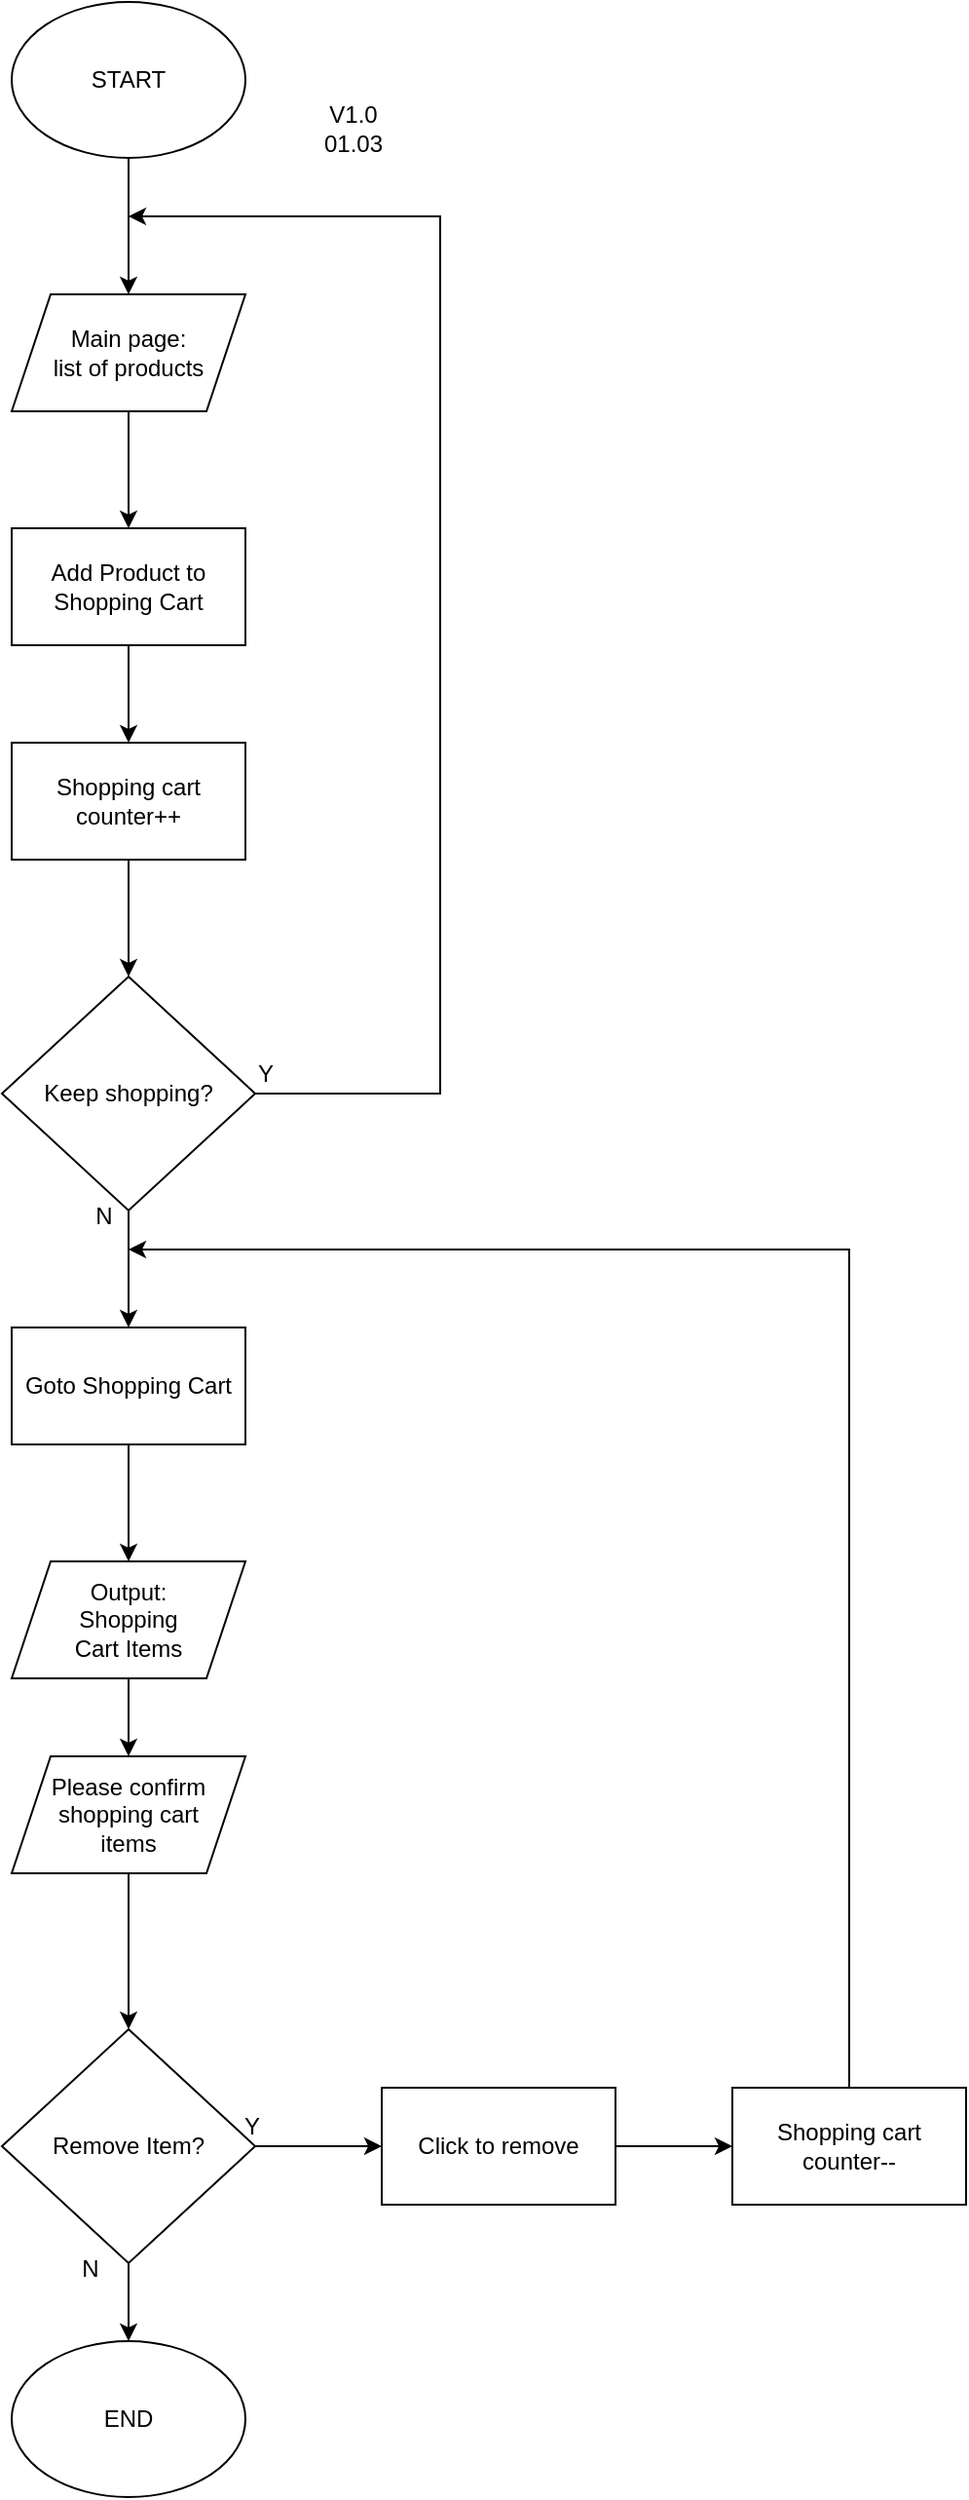 <mxfile version="16.6.4" type="device"><diagram id="QTO8N1P1VXi11EVmL0of" name="Page-1"><mxGraphModel dx="1422" dy="705" grid="1" gridSize="10" guides="1" tooltips="1" connect="1" arrows="1" fold="1" page="1" pageScale="1" pageWidth="827" pageHeight="1169" math="0" shadow="0"><root><mxCell id="0"/><mxCell id="1" parent="0"/><mxCell id="1eXmeohiW_sXY9bbAjzj-6" style="edgeStyle=orthogonalEdgeStyle;rounded=0;orthogonalLoop=1;jettySize=auto;html=1;exitX=0.5;exitY=1;exitDx=0;exitDy=0;" edge="1" parent="1" source="dyC5Xn8E4ZTWfNiZOwT8-1" target="1eXmeohiW_sXY9bbAjzj-3"><mxGeometry relative="1" as="geometry"/></mxCell><mxCell id="dyC5Xn8E4ZTWfNiZOwT8-1" value="START" style="ellipse;whiteSpace=wrap;html=1;" parent="1" vertex="1"><mxGeometry x="80" y="50" width="120" height="80" as="geometry"/></mxCell><mxCell id="EHV42U136YgQ5u_fLQRN-1" value="END" style="ellipse;whiteSpace=wrap;html=1;" vertex="1" parent="1"><mxGeometry x="80" y="1250" width="120" height="80" as="geometry"/></mxCell><mxCell id="1eXmeohiW_sXY9bbAjzj-8" style="edgeStyle=orthogonalEdgeStyle;rounded=0;orthogonalLoop=1;jettySize=auto;html=1;exitX=0.5;exitY=1;exitDx=0;exitDy=0;entryX=0.5;entryY=0;entryDx=0;entryDy=0;" edge="1" parent="1" source="RuW1L1OFhkoTfIxhFvMI-2" target="1eXmeohiW_sXY9bbAjzj-5"><mxGeometry relative="1" as="geometry"/></mxCell><mxCell id="RuW1L1OFhkoTfIxhFvMI-2" value="Add Product to Shopping Cart" style="rounded=0;whiteSpace=wrap;html=1;" vertex="1" parent="1"><mxGeometry x="80" y="320" width="120" height="60" as="geometry"/></mxCell><mxCell id="1eXmeohiW_sXY9bbAjzj-10" style="edgeStyle=orthogonalEdgeStyle;rounded=0;orthogonalLoop=1;jettySize=auto;html=1;exitX=1;exitY=0.5;exitDx=0;exitDy=0;" edge="1" parent="1" source="oZPD4csqjpeza6-IWU2z-1"><mxGeometry relative="1" as="geometry"><mxPoint x="140" y="160" as="targetPoint"/><Array as="points"><mxPoint x="300" y="610"/><mxPoint x="300" y="160"/></Array></mxGeometry></mxCell><mxCell id="1eXmeohiW_sXY9bbAjzj-11" style="edgeStyle=orthogonalEdgeStyle;rounded=0;orthogonalLoop=1;jettySize=auto;html=1;exitX=0.5;exitY=1;exitDx=0;exitDy=0;entryX=0.5;entryY=0;entryDx=0;entryDy=0;" edge="1" parent="1" source="oZPD4csqjpeza6-IWU2z-1" target="1eXmeohiW_sXY9bbAjzj-1"><mxGeometry relative="1" as="geometry"/></mxCell><mxCell id="oZPD4csqjpeza6-IWU2z-1" value="&lt;div&gt;Keep shopping?&lt;/div&gt;" style="rhombus;whiteSpace=wrap;html=1;" vertex="1" parent="1"><mxGeometry x="75" y="550" width="130" height="120" as="geometry"/></mxCell><mxCell id="1eXmeohiW_sXY9bbAjzj-12" style="edgeStyle=orthogonalEdgeStyle;rounded=0;orthogonalLoop=1;jettySize=auto;html=1;exitX=0.5;exitY=1;exitDx=0;exitDy=0;entryX=0.5;entryY=0;entryDx=0;entryDy=0;" edge="1" parent="1" source="1eXmeohiW_sXY9bbAjzj-1" target="1eXmeohiW_sXY9bbAjzj-4"><mxGeometry relative="1" as="geometry"/></mxCell><mxCell id="1eXmeohiW_sXY9bbAjzj-1" value="Goto Shopping Cart" style="rounded=0;whiteSpace=wrap;html=1;" vertex="1" parent="1"><mxGeometry x="80" y="730" width="120" height="60" as="geometry"/></mxCell><mxCell id="1eXmeohiW_sXY9bbAjzj-7" style="edgeStyle=orthogonalEdgeStyle;rounded=0;orthogonalLoop=1;jettySize=auto;html=1;exitX=0.5;exitY=1;exitDx=0;exitDy=0;entryX=0.5;entryY=0;entryDx=0;entryDy=0;" edge="1" parent="1" source="1eXmeohiW_sXY9bbAjzj-3" target="RuW1L1OFhkoTfIxhFvMI-2"><mxGeometry relative="1" as="geometry"/></mxCell><mxCell id="1eXmeohiW_sXY9bbAjzj-3" value="Main page:&lt;br&gt;list of products" style="shape=parallelogram;perimeter=parallelogramPerimeter;whiteSpace=wrap;html=1;fixedSize=1;" vertex="1" parent="1"><mxGeometry x="80" y="200" width="120" height="60" as="geometry"/></mxCell><mxCell id="1eXmeohiW_sXY9bbAjzj-29" style="edgeStyle=orthogonalEdgeStyle;rounded=0;orthogonalLoop=1;jettySize=auto;html=1;exitX=0.5;exitY=1;exitDx=0;exitDy=0;entryX=0.5;entryY=0;entryDx=0;entryDy=0;" edge="1" parent="1" source="1eXmeohiW_sXY9bbAjzj-4" target="1eXmeohiW_sXY9bbAjzj-27"><mxGeometry relative="1" as="geometry"/></mxCell><mxCell id="1eXmeohiW_sXY9bbAjzj-4" value="&lt;span&gt;Output:&lt;/span&gt;&lt;br&gt;&lt;span&gt;Shopping &lt;br&gt;Cart Items&lt;/span&gt;" style="shape=parallelogram;perimeter=parallelogramPerimeter;whiteSpace=wrap;html=1;fixedSize=1;" vertex="1" parent="1"><mxGeometry x="80" y="850" width="120" height="60" as="geometry"/></mxCell><mxCell id="1eXmeohiW_sXY9bbAjzj-9" style="edgeStyle=orthogonalEdgeStyle;rounded=0;orthogonalLoop=1;jettySize=auto;html=1;exitX=0.5;exitY=1;exitDx=0;exitDy=0;entryX=0.5;entryY=0;entryDx=0;entryDy=0;" edge="1" parent="1" source="1eXmeohiW_sXY9bbAjzj-5" target="oZPD4csqjpeza6-IWU2z-1"><mxGeometry relative="1" as="geometry"/></mxCell><mxCell id="1eXmeohiW_sXY9bbAjzj-5" value="Shopping cart&lt;br&gt;counter++" style="rounded=0;whiteSpace=wrap;html=1;" vertex="1" parent="1"><mxGeometry x="80" y="430" width="120" height="60" as="geometry"/></mxCell><mxCell id="1eXmeohiW_sXY9bbAjzj-14" value="Y" style="text;html=1;align=center;verticalAlign=middle;resizable=0;points=[];autosize=1;strokeColor=none;fillColor=none;" vertex="1" parent="1"><mxGeometry x="200" y="590" width="20" height="20" as="geometry"/></mxCell><mxCell id="1eXmeohiW_sXY9bbAjzj-15" value="N" style="text;html=1;align=center;verticalAlign=middle;resizable=0;points=[];autosize=1;strokeColor=none;fillColor=none;" vertex="1" parent="1"><mxGeometry x="117" y="663" width="20" height="20" as="geometry"/></mxCell><mxCell id="1eXmeohiW_sXY9bbAjzj-20" style="edgeStyle=orthogonalEdgeStyle;rounded=0;orthogonalLoop=1;jettySize=auto;html=1;exitX=1;exitY=0.5;exitDx=0;exitDy=0;entryX=0;entryY=0.5;entryDx=0;entryDy=0;" edge="1" parent="1" source="1eXmeohiW_sXY9bbAjzj-17" target="1eXmeohiW_sXY9bbAjzj-18"><mxGeometry relative="1" as="geometry"/></mxCell><mxCell id="1eXmeohiW_sXY9bbAjzj-24" style="edgeStyle=orthogonalEdgeStyle;rounded=0;orthogonalLoop=1;jettySize=auto;html=1;exitX=0.5;exitY=1;exitDx=0;exitDy=0;entryX=0.5;entryY=0;entryDx=0;entryDy=0;" edge="1" parent="1" source="1eXmeohiW_sXY9bbAjzj-17" target="EHV42U136YgQ5u_fLQRN-1"><mxGeometry relative="1" as="geometry"/></mxCell><mxCell id="1eXmeohiW_sXY9bbAjzj-17" value="&lt;div&gt;Remove Item?&lt;/div&gt;" style="rhombus;whiteSpace=wrap;html=1;" vertex="1" parent="1"><mxGeometry x="75" y="1090" width="130" height="120" as="geometry"/></mxCell><mxCell id="1eXmeohiW_sXY9bbAjzj-21" style="edgeStyle=orthogonalEdgeStyle;rounded=0;orthogonalLoop=1;jettySize=auto;html=1;exitX=1;exitY=0.5;exitDx=0;exitDy=0;entryX=0;entryY=0.5;entryDx=0;entryDy=0;" edge="1" parent="1" source="1eXmeohiW_sXY9bbAjzj-18" target="1eXmeohiW_sXY9bbAjzj-19"><mxGeometry relative="1" as="geometry"/></mxCell><mxCell id="1eXmeohiW_sXY9bbAjzj-18" value="Click to remove" style="rounded=0;whiteSpace=wrap;html=1;" vertex="1" parent="1"><mxGeometry x="270" y="1120" width="120" height="60" as="geometry"/></mxCell><mxCell id="1eXmeohiW_sXY9bbAjzj-22" style="edgeStyle=orthogonalEdgeStyle;rounded=0;orthogonalLoop=1;jettySize=auto;html=1;exitX=0.5;exitY=0;exitDx=0;exitDy=0;" edge="1" parent="1" source="1eXmeohiW_sXY9bbAjzj-19"><mxGeometry relative="1" as="geometry"><mxPoint x="140" y="690" as="targetPoint"/><Array as="points"><mxPoint x="510" y="690"/></Array></mxGeometry></mxCell><mxCell id="1eXmeohiW_sXY9bbAjzj-19" value="Shopping cart counter--" style="rounded=0;whiteSpace=wrap;html=1;" vertex="1" parent="1"><mxGeometry x="450" y="1120" width="120" height="60" as="geometry"/></mxCell><mxCell id="1eXmeohiW_sXY9bbAjzj-25" value="Y" style="text;html=1;align=center;verticalAlign=middle;resizable=0;points=[];autosize=1;strokeColor=none;fillColor=none;" vertex="1" parent="1"><mxGeometry x="193" y="1130" width="20" height="20" as="geometry"/></mxCell><mxCell id="1eXmeohiW_sXY9bbAjzj-26" value="N" style="text;html=1;align=center;verticalAlign=middle;resizable=0;points=[];autosize=1;strokeColor=none;fillColor=none;" vertex="1" parent="1"><mxGeometry x="110" y="1203" width="20" height="20" as="geometry"/></mxCell><mxCell id="1eXmeohiW_sXY9bbAjzj-28" style="edgeStyle=orthogonalEdgeStyle;rounded=0;orthogonalLoop=1;jettySize=auto;html=1;exitX=0.5;exitY=1;exitDx=0;exitDy=0;entryX=0.5;entryY=0;entryDx=0;entryDy=0;" edge="1" parent="1" source="1eXmeohiW_sXY9bbAjzj-27" target="1eXmeohiW_sXY9bbAjzj-17"><mxGeometry relative="1" as="geometry"/></mxCell><mxCell id="1eXmeohiW_sXY9bbAjzj-27" value="Please confirm&lt;br&gt;shopping cart&lt;br&gt;items" style="shape=parallelogram;perimeter=parallelogramPerimeter;whiteSpace=wrap;html=1;fixedSize=1;" vertex="1" parent="1"><mxGeometry x="80" y="950" width="120" height="60" as="geometry"/></mxCell><mxCell id="1eXmeohiW_sXY9bbAjzj-30" value="V1.0&lt;br&gt;01.03" style="text;html=1;align=center;verticalAlign=middle;resizable=0;points=[];autosize=1;strokeColor=none;fillColor=none;" vertex="1" parent="1"><mxGeometry x="230" y="100" width="50" height="30" as="geometry"/></mxCell></root></mxGraphModel></diagram></mxfile>